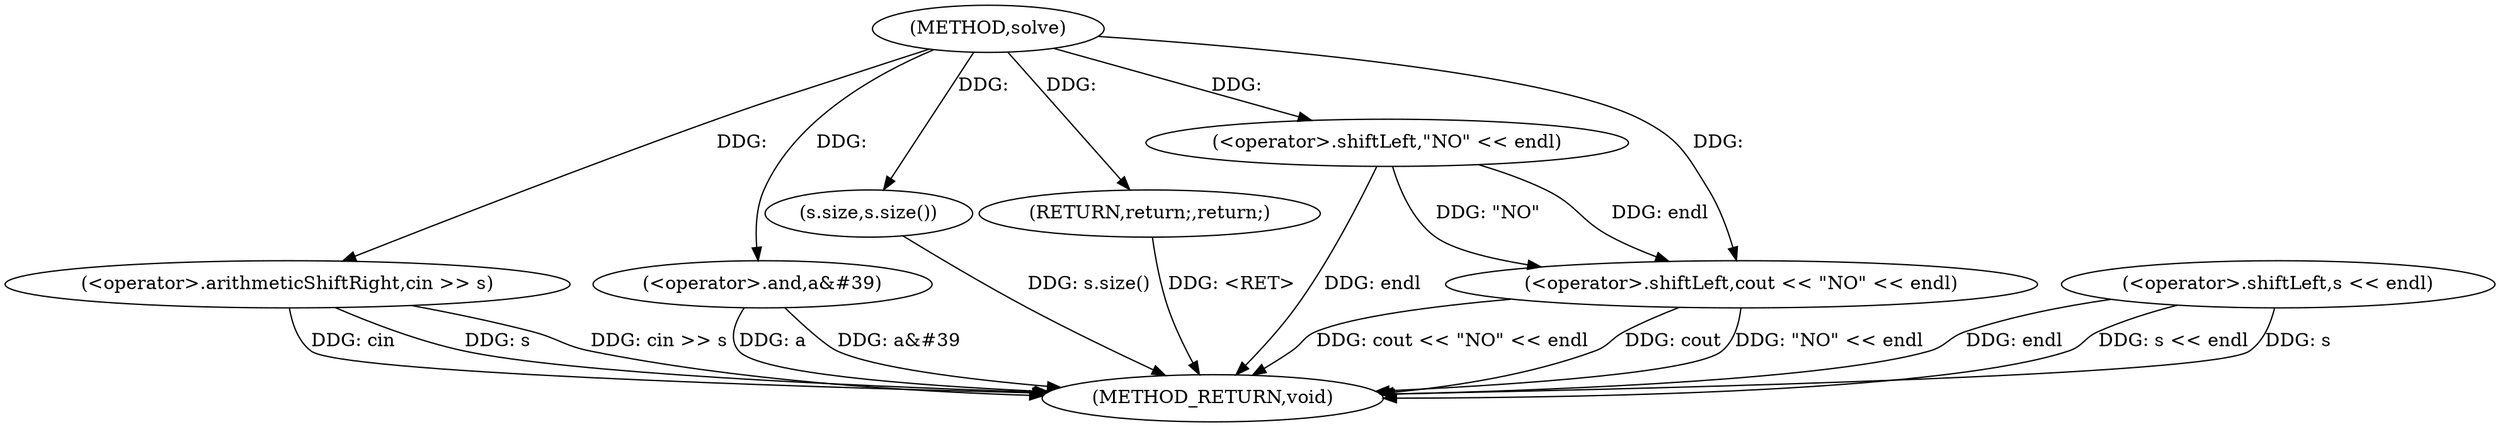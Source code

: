 digraph "solve" {  
"1000133" [label = "(METHOD,solve)" ]
"1000173" [label = "(METHOD_RETURN,void)" ]
"1000136" [label = "(<operator>.arithmeticShiftRight,cin >> s)" ]
"1000143" [label = "(<operator>.and,a&#39)" ]
"1000170" [label = "(<operator>.shiftLeft,s << endl)" ]
"1000140" [label = "(s.size,s.size())" ]
"1000147" [label = "(<operator>.shiftLeft,cout << \"NO\" << endl)" ]
"1000152" [label = "(RETURN,return;,return;)" ]
"1000149" [label = "(<operator>.shiftLeft,\"NO\" << endl)" ]
  "1000152" -> "1000173"  [ label = "DDG: <RET>"] 
  "1000136" -> "1000173"  [ label = "DDG: s"] 
  "1000136" -> "1000173"  [ label = "DDG: cin >> s"] 
  "1000140" -> "1000173"  [ label = "DDG: s.size()"] 
  "1000143" -> "1000173"  [ label = "DDG: a"] 
  "1000143" -> "1000173"  [ label = "DDG: a&#39"] 
  "1000147" -> "1000173"  [ label = "DDG: cout"] 
  "1000149" -> "1000173"  [ label = "DDG: endl"] 
  "1000147" -> "1000173"  [ label = "DDG: \"NO\" << endl"] 
  "1000147" -> "1000173"  [ label = "DDG: cout << \"NO\" << endl"] 
  "1000170" -> "1000173"  [ label = "DDG: s << endl"] 
  "1000170" -> "1000173"  [ label = "DDG: s"] 
  "1000170" -> "1000173"  [ label = "DDG: endl"] 
  "1000136" -> "1000173"  [ label = "DDG: cin"] 
  "1000133" -> "1000136"  [ label = "DDG: "] 
  "1000133" -> "1000140"  [ label = "DDG: "] 
  "1000133" -> "1000143"  [ label = "DDG: "] 
  "1000133" -> "1000152"  [ label = "DDG: "] 
  "1000133" -> "1000147"  [ label = "DDG: "] 
  "1000149" -> "1000147"  [ label = "DDG: endl"] 
  "1000149" -> "1000147"  [ label = "DDG: \"NO\""] 
  "1000133" -> "1000149"  [ label = "DDG: "] 
}
